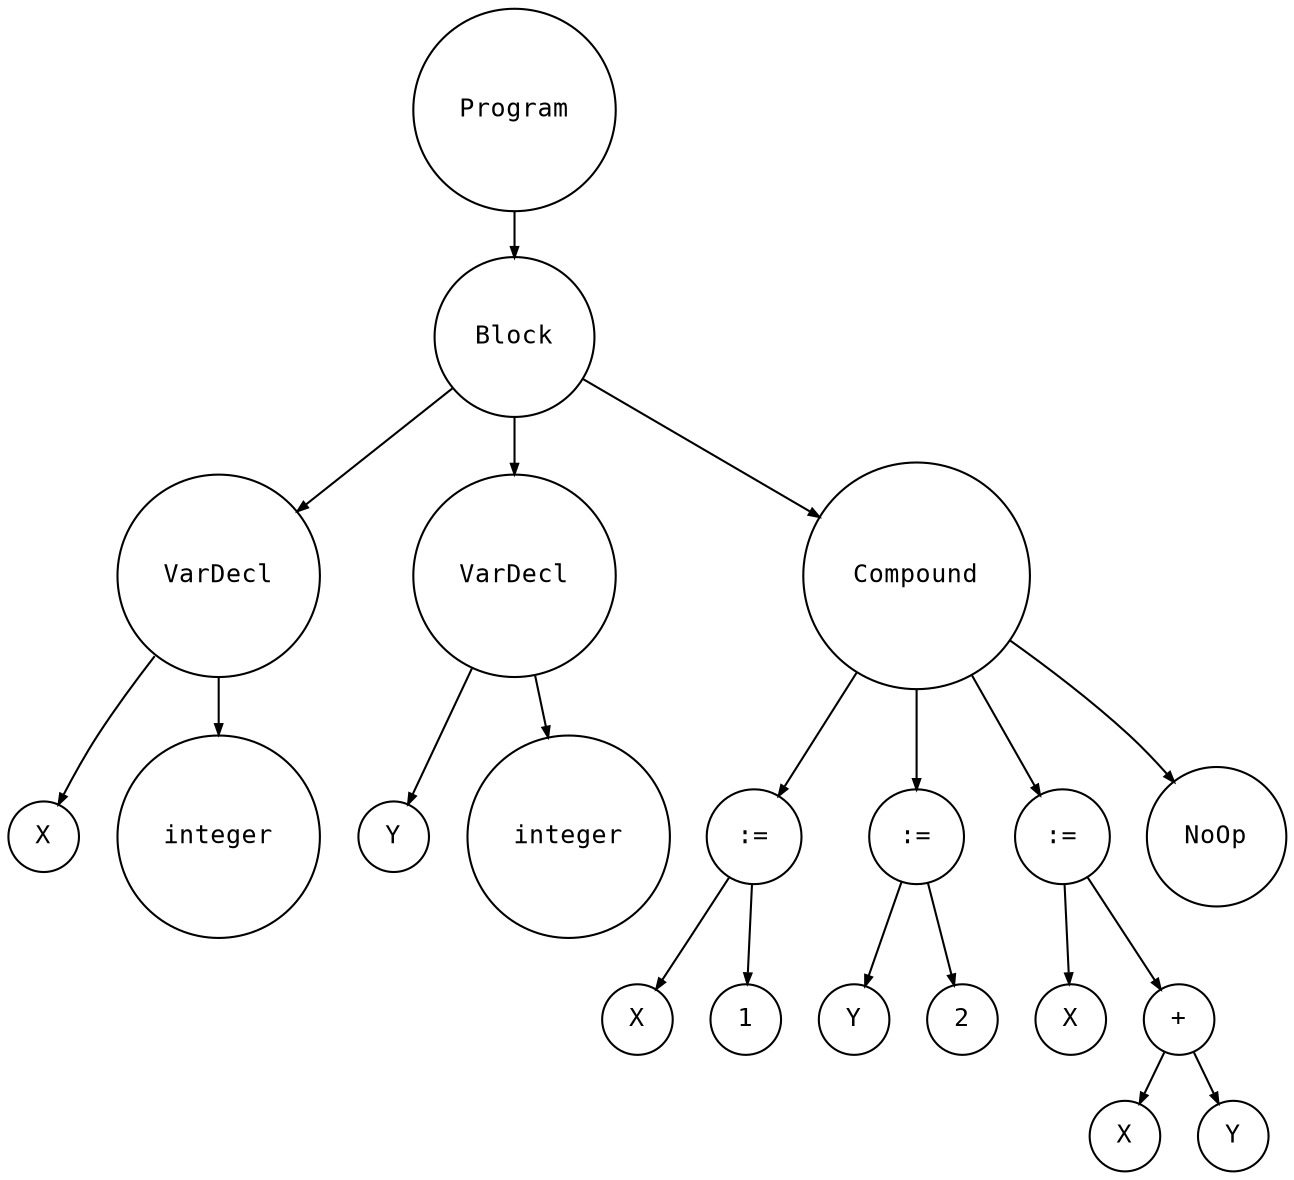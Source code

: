 digraph astgraph {
  node [shape=circle, fontsize=12, fontname="Courier", height=.1];
  ranksep=.3;
  edge [arrowsize=.5]
  node1 [label="Program"]
  node2 [label="Block"]
  node3 [label="VarDecl"]
  node4 [label="X"]
  node3 -> node4
  node5 [label="integer"]
  node3 -> node5
  node6 [label="VarDecl"]
  node7 [label="Y"]
  node6 -> node7
  node8 [label="integer"]
  node6 -> node8
  node9 [label="Compound"]
  node10 [label=":="]
  node11 [label="X"]
  node12 [label="1"]
  node10 -> node11
  node10 -> node12
  node9 -> node10
  node13 [label=":="]
  node14 [label="Y"]
  node15 [label="2"]
  node13 -> node14
  node13 -> node15
  node9 -> node13
  node16 [label=":="]
  node17 [label="X"]
  node18 [label="+"]
  node19 [label="X"]
  node20 [label="Y"]
  node18 -> node19
  node18 -> node20
  node16 -> node17
  node16 -> node18
  node9 -> node16
  node21 [label="NoOp"]
  node9 -> node21
  node2 -> node3
  node2 -> node6
  node2 -> node9
  node1 -> node2
}